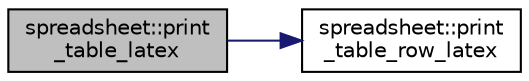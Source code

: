 digraph "spreadsheet::print_table_latex"
{
  edge [fontname="Helvetica",fontsize="10",labelfontname="Helvetica",labelfontsize="10"];
  node [fontname="Helvetica",fontsize="10",shape=record];
  rankdir="LR";
  Node178 [label="spreadsheet::print\l_table_latex",height=0.2,width=0.4,color="black", fillcolor="grey75", style="filled", fontcolor="black"];
  Node178 -> Node179 [color="midnightblue",fontsize="10",style="solid",fontname="Helvetica"];
  Node179 [label="spreadsheet::print\l_table_row_latex",height=0.2,width=0.4,color="black", fillcolor="white", style="filled",URL="$d8/d11/classspreadsheet.html#a87286eb1458e0f1a27fc1dcef52dd8fe"];
}
